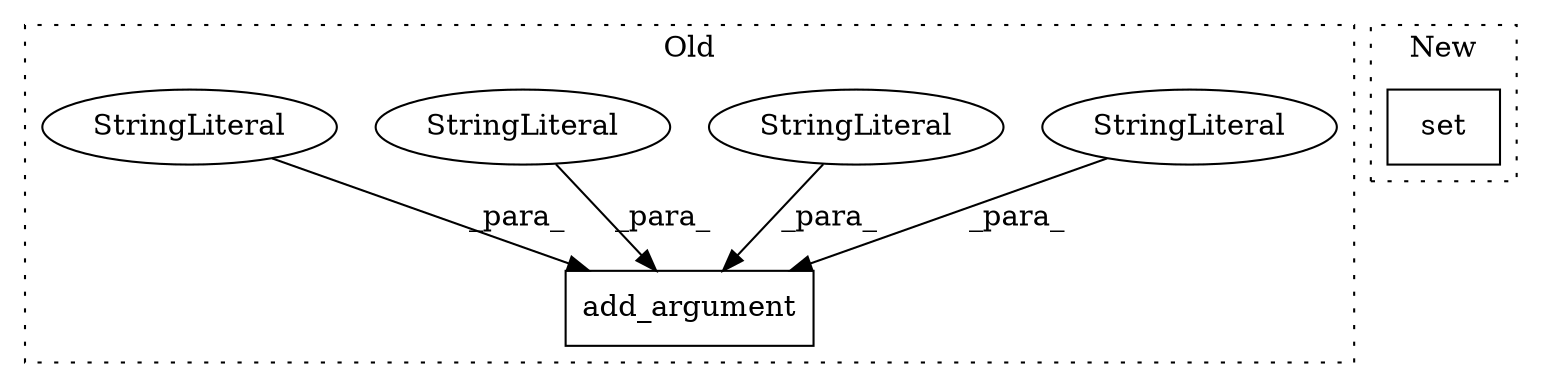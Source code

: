 digraph G {
subgraph cluster0 {
1 [label="add_argument" a="32" s="3404,3505" l="13,1" shape="box"];
3 [label="StringLiteral" a="45" s="3437" l="5" shape="ellipse"];
4 [label="StringLiteral" a="45" s="3457" l="48" shape="ellipse"];
5 [label="StringLiteral" a="45" s="3422" l="14" shape="ellipse"];
6 [label="StringLiteral" a="45" s="3417" l="4" shape="ellipse"];
label = "Old";
style="dotted";
}
subgraph cluster1 {
2 [label="set" a="32" s="5098,5112" l="4,1" shape="box"];
label = "New";
style="dotted";
}
3 -> 1 [label="_para_"];
4 -> 1 [label="_para_"];
5 -> 1 [label="_para_"];
6 -> 1 [label="_para_"];
}